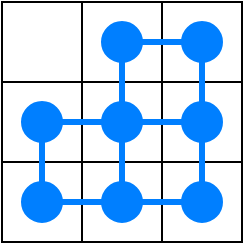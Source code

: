 <mxfile version="12.2.4" pages="1"><diagram id="UJ991TTbYcpqaXILSQ5s" name="Page-1"><mxGraphModel dx="1168" dy="848" grid="1" gridSize="10" guides="1" tooltips="1" connect="1" arrows="1" fold="1" page="1" pageScale="1" pageWidth="827" pageHeight="1169" math="0" shadow="0"><root><mxCell id="0"/><mxCell id="1" parent="0"/><mxCell id="2" value="" style="rounded=0;whiteSpace=wrap;html=1;" parent="1" vertex="1"><mxGeometry x="160" y="40" width="40" height="40" as="geometry"/></mxCell><mxCell id="3" value="" style="rounded=0;whiteSpace=wrap;html=1;" parent="1" vertex="1"><mxGeometry x="200" y="40" width="40" height="40" as="geometry"/></mxCell><mxCell id="4" value="" style="rounded=0;whiteSpace=wrap;html=1;" parent="1" vertex="1"><mxGeometry x="240" y="40" width="40" height="40" as="geometry"/></mxCell><mxCell id="5" value="" style="rounded=0;whiteSpace=wrap;html=1;" parent="1" vertex="1"><mxGeometry x="200" y="80" width="40" height="40" as="geometry"/></mxCell><mxCell id="6" value="" style="rounded=0;whiteSpace=wrap;html=1;" parent="1" vertex="1"><mxGeometry x="240" y="80" width="40" height="40" as="geometry"/></mxCell><mxCell id="7" value="" style="rounded=0;whiteSpace=wrap;html=1;" parent="1" vertex="1"><mxGeometry x="160" y="80" width="40" height="40" as="geometry"/></mxCell><mxCell id="8" value="" style="rounded=0;whiteSpace=wrap;html=1;" parent="1" vertex="1"><mxGeometry x="160" y="120" width="40" height="40" as="geometry"/></mxCell><mxCell id="9" value="" style="rounded=0;whiteSpace=wrap;html=1;" parent="1" vertex="1"><mxGeometry x="200" y="120" width="40" height="40" as="geometry"/></mxCell><mxCell id="10" value="" style="rounded=0;whiteSpace=wrap;html=1;" parent="1" vertex="1"><mxGeometry x="240" y="120" width="40" height="40" as="geometry"/></mxCell><mxCell id="11" value="" style="ellipse;whiteSpace=wrap;html=1;aspect=fixed;fillColor=#007FFF;strokeColor=#007FFF;" parent="1" vertex="1"><mxGeometry x="210" y="130" width="20" height="20" as="geometry"/></mxCell><mxCell id="12" value="" style="ellipse;whiteSpace=wrap;html=1;aspect=fixed;fillColor=#007FFF;strokeColor=#007FFF;" parent="1" vertex="1"><mxGeometry x="250" y="130" width="20" height="20" as="geometry"/></mxCell><mxCell id="13" value="" style="ellipse;whiteSpace=wrap;html=1;aspect=fixed;fillColor=#007FFF;strokeColor=#007FFF;" parent="1" vertex="1"><mxGeometry x="250" y="50" width="20" height="20" as="geometry"/></mxCell><mxCell id="14" value="" style="ellipse;whiteSpace=wrap;html=1;aspect=fixed;fillColor=#007FFF;strokeColor=#007FFF;" parent="1" vertex="1"><mxGeometry x="170" y="90" width="20" height="20" as="geometry"/></mxCell><mxCell id="15" value="" style="ellipse;whiteSpace=wrap;html=1;aspect=fixed;fillColor=#007FFF;strokeColor=#007FFF;" parent="1" vertex="1"><mxGeometry x="210" y="90" width="20" height="20" as="geometry"/></mxCell><mxCell id="16" value="" style="ellipse;whiteSpace=wrap;html=1;aspect=fixed;fillColor=#007FFF;strokeColor=#007FFF;" parent="1" vertex="1"><mxGeometry x="170" y="130" width="20" height="20" as="geometry"/></mxCell><mxCell id="17" value="" style="ellipse;whiteSpace=wrap;html=1;aspect=fixed;fillColor=#007FFF;strokeColor=#007FFF;" parent="1" vertex="1"><mxGeometry x="250" y="90" width="20" height="20" as="geometry"/></mxCell><mxCell id="18" value="" style="ellipse;whiteSpace=wrap;html=1;aspect=fixed;fillColor=#007FFF;strokeColor=#007FFF;" parent="1" vertex="1"><mxGeometry x="210" y="50" width="20" height="20" as="geometry"/></mxCell><mxCell id="19" value="" style="endArrow=none;html=1;fillColor=#007FFF;exitX=1;exitY=0.5;exitDx=0;exitDy=0;entryX=0;entryY=0.5;entryDx=0;entryDy=0;strokeColor=#007FFF;strokeWidth=3;" parent="1" source="14" target="15" edge="1"><mxGeometry width="50" height="50" relative="1" as="geometry"><mxPoint x="190" y="60" as="sourcePoint"/><mxPoint x="210" y="60" as="targetPoint"/></mxGeometry></mxCell><mxCell id="20" value="" style="endArrow=none;html=1;fillColor=#007FFF;exitX=1;exitY=0.5;exitDx=0;exitDy=0;entryX=0;entryY=0.5;entryDx=0;entryDy=0;strokeColor=#007FFF;strokeWidth=3;" parent="1" edge="1"><mxGeometry width="50" height="50" relative="1" as="geometry"><mxPoint x="230" y="60" as="sourcePoint"/><mxPoint x="250" y="60" as="targetPoint"/></mxGeometry></mxCell><mxCell id="22" value="" style="endArrow=none;html=1;fillColor=#007FFF;exitX=0.5;exitY=1;exitDx=0;exitDy=0;entryX=0.5;entryY=0;entryDx=0;entryDy=0;strokeColor=#007FFF;strokeWidth=3;" parent="1" edge="1"><mxGeometry width="50" height="50" relative="1" as="geometry"><mxPoint x="220" y="70" as="sourcePoint"/><mxPoint x="220" y="90" as="targetPoint"/></mxGeometry></mxCell><mxCell id="23" value="" style="endArrow=none;html=1;fillColor=#007FFF;exitX=0.5;exitY=1;exitDx=0;exitDy=0;strokeColor=#007FFF;strokeWidth=3;" parent="1" edge="1"><mxGeometry width="50" height="50" relative="1" as="geometry"><mxPoint x="260" y="70" as="sourcePoint"/><mxPoint x="260" y="90" as="targetPoint"/></mxGeometry></mxCell><mxCell id="24" value="" style="endArrow=none;html=1;fillColor=#007FFF;exitX=1;exitY=0.5;exitDx=0;exitDy=0;entryX=0;entryY=0.5;entryDx=0;entryDy=0;strokeColor=#007FFF;strokeWidth=3;" parent="1" edge="1"><mxGeometry width="50" height="50" relative="1" as="geometry"><mxPoint x="230" y="100" as="sourcePoint"/><mxPoint x="250" y="100" as="targetPoint"/></mxGeometry></mxCell><mxCell id="25" value="" style="endArrow=none;html=1;fillColor=#007FFF;exitX=0.5;exitY=1;exitDx=0;exitDy=0;entryX=0.5;entryY=0;entryDx=0;entryDy=0;strokeColor=#007FFF;strokeWidth=3;" parent="1" edge="1"><mxGeometry width="50" height="50" relative="1" as="geometry"><mxPoint x="260" y="110" as="sourcePoint"/><mxPoint x="260" y="130" as="targetPoint"/></mxGeometry></mxCell><mxCell id="26" value="" style="endArrow=none;html=1;fillColor=#007FFF;exitX=0.5;exitY=1;exitDx=0;exitDy=0;entryX=0.5;entryY=0;entryDx=0;entryDy=0;strokeColor=#007FFF;strokeWidth=3;" parent="1" edge="1"><mxGeometry width="50" height="50" relative="1" as="geometry"><mxPoint x="220" y="110" as="sourcePoint"/><mxPoint x="220" y="130" as="targetPoint"/></mxGeometry></mxCell><mxCell id="27" value="" style="endArrow=none;html=1;fillColor=#007FFF;exitX=0.5;exitY=1;exitDx=0;exitDy=0;entryX=0.5;entryY=0;entryDx=0;entryDy=0;strokeColor=#007FFF;strokeWidth=3;" parent="1" edge="1"><mxGeometry width="50" height="50" relative="1" as="geometry"><mxPoint x="180" y="110" as="sourcePoint"/><mxPoint x="180" y="130" as="targetPoint"/></mxGeometry></mxCell><mxCell id="28" value="" style="endArrow=none;html=1;fillColor=#007FFF;strokeColor=#007FFF;strokeWidth=3;exitX=1;exitY=0.5;exitDx=0;exitDy=0;" parent="1" edge="1"><mxGeometry width="50" height="50" relative="1" as="geometry"><mxPoint x="190" y="140" as="sourcePoint"/><mxPoint x="210" y="140" as="targetPoint"/></mxGeometry></mxCell><mxCell id="29" value="" style="endArrow=none;html=1;fillColor=#007FFF;exitX=1;exitY=0.5;exitDx=0;exitDy=0;entryX=0;entryY=0.5;entryDx=0;entryDy=0;strokeColor=#007FFF;strokeWidth=3;" parent="1" edge="1"><mxGeometry width="50" height="50" relative="1" as="geometry"><mxPoint x="230" y="140" as="sourcePoint"/><mxPoint x="250" y="140" as="targetPoint"/></mxGeometry></mxCell></root></mxGraphModel></diagram></mxfile>